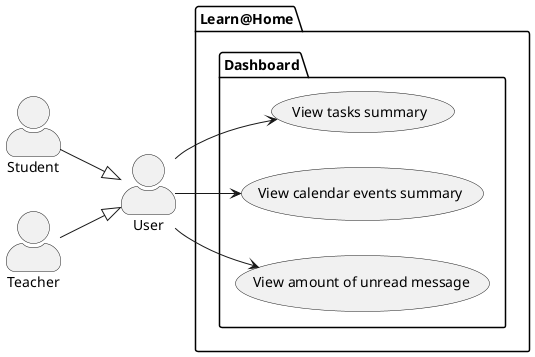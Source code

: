 @startuml Dashboard

skinparam actorStyle awesome
left to right direction

actor "User" as user
actor "Student" as student
actor "Teacher" as teacher

package Learn@Home {
    package Dashboard {
        usecase "View tasks summary" as view_tasks_summary
        usecase "View calendar events summary" as view_calendar_events_summary
        usecase "View amount of unread message" as view_unread_messages_count
    }
}

teacher --|> user
student --|> user

user --> view_tasks_summary
user --> view_calendar_events_summary
user --> view_unread_messages_count

@enduml